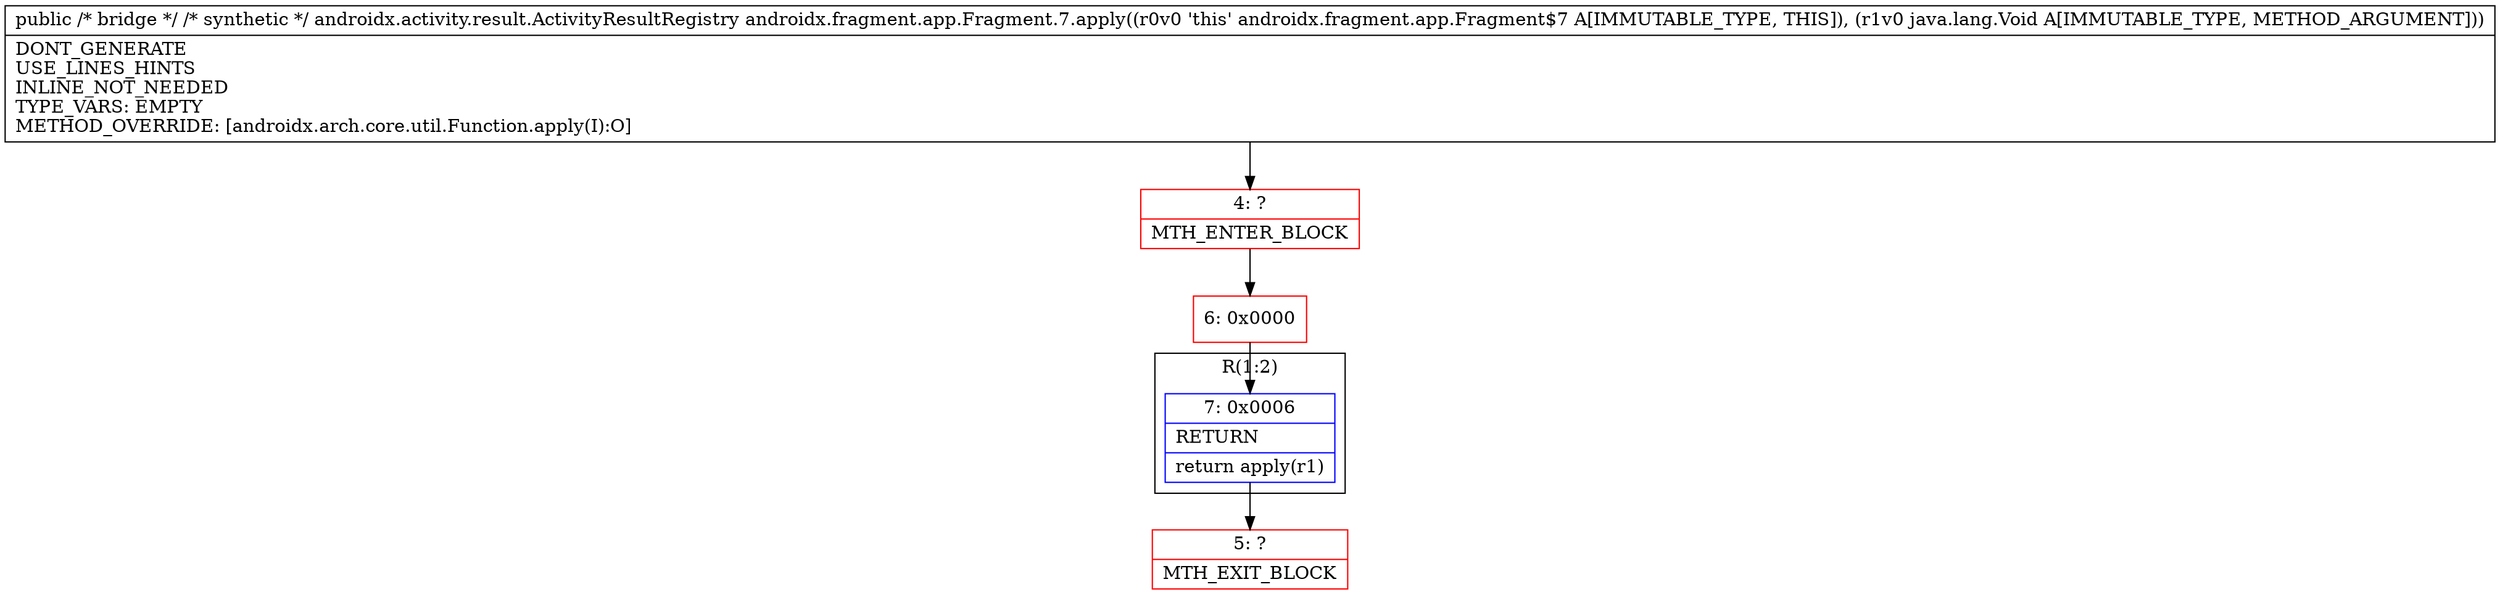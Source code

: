 digraph "CFG forandroidx.fragment.app.Fragment.7.apply(Ljava\/lang\/Object;)Ljava\/lang\/Object;" {
subgraph cluster_Region_910047991 {
label = "R(1:2)";
node [shape=record,color=blue];
Node_7 [shape=record,label="{7\:\ 0x0006|RETURN\l|return apply(r1)\l}"];
}
Node_4 [shape=record,color=red,label="{4\:\ ?|MTH_ENTER_BLOCK\l}"];
Node_6 [shape=record,color=red,label="{6\:\ 0x0000}"];
Node_5 [shape=record,color=red,label="{5\:\ ?|MTH_EXIT_BLOCK\l}"];
MethodNode[shape=record,label="{public \/* bridge *\/ \/* synthetic *\/ androidx.activity.result.ActivityResultRegistry androidx.fragment.app.Fragment.7.apply((r0v0 'this' androidx.fragment.app.Fragment$7 A[IMMUTABLE_TYPE, THIS]), (r1v0 java.lang.Void A[IMMUTABLE_TYPE, METHOD_ARGUMENT]))  | DONT_GENERATE\lUSE_LINES_HINTS\lINLINE_NOT_NEEDED\lTYPE_VARS: EMPTY\lMETHOD_OVERRIDE: [androidx.arch.core.util.Function.apply(I):O]\l}"];
MethodNode -> Node_4;Node_7 -> Node_5;
Node_4 -> Node_6;
Node_6 -> Node_7;
}

